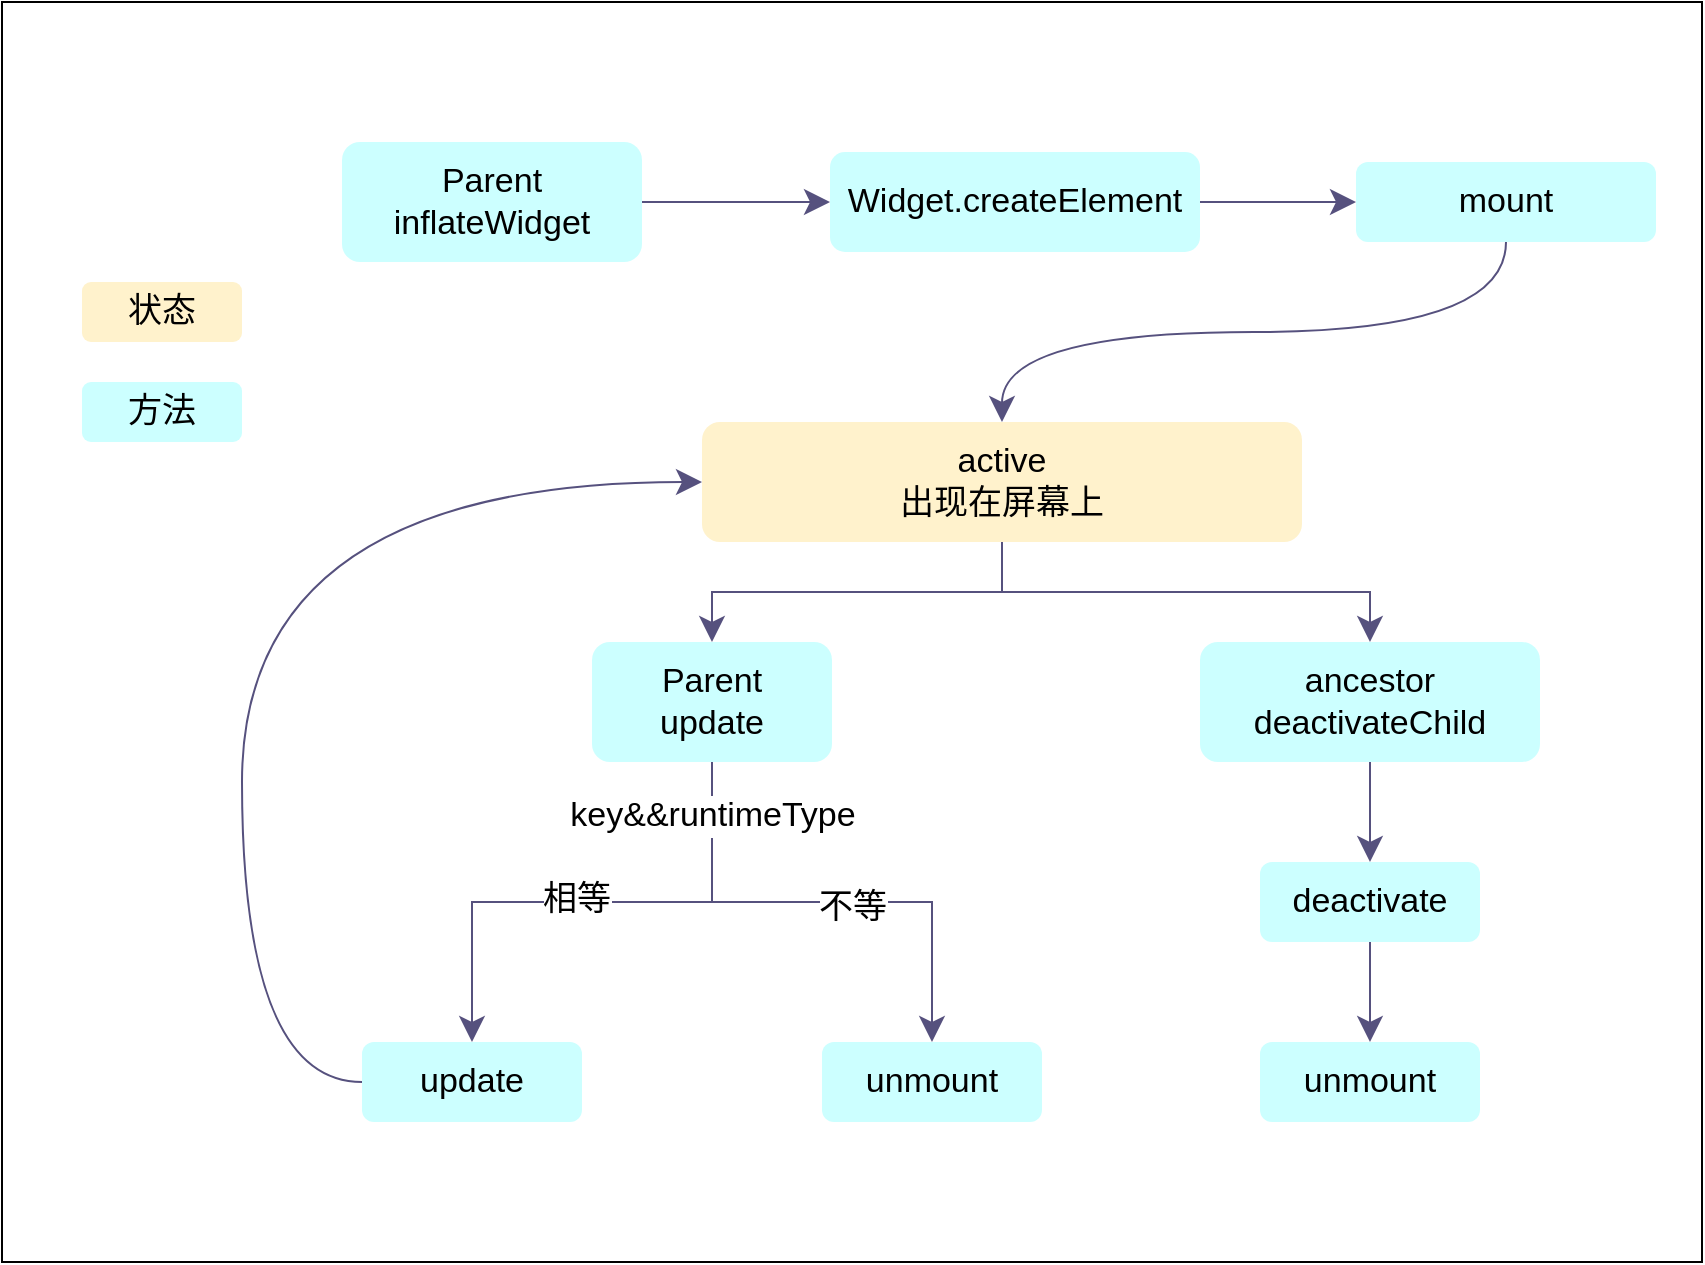 <mxfile version="14.4.2" type="github">
  <diagram id="C5RBs43oDa-KdzZeNtuy" name="Page-1">
    <mxGraphModel dx="2404" dy="1023" grid="1" gridSize="10" guides="1" tooltips="1" connect="1" arrows="1" fold="1" page="1" pageScale="1" pageWidth="827" pageHeight="1169" math="0" shadow="0">
      <root>
        <mxCell id="WIyWlLk6GJQsqaUBKTNV-0" />
        <mxCell id="WIyWlLk6GJQsqaUBKTNV-1" parent="WIyWlLk6GJQsqaUBKTNV-0" />
        <mxCell id="zTuF5t1otfdxW5Cug0PX-0" value="" style="rounded=0;whiteSpace=wrap;html=1;fillColor=none;" vertex="1" parent="WIyWlLk6GJQsqaUBKTNV-1">
          <mxGeometry x="-20" y="490" width="850" height="630" as="geometry" />
        </mxCell>
        <mxCell id="LdH3LGQLJkcm7hxNGWKs-44" style="edgeStyle=orthogonalEdgeStyle;rounded=0;orthogonalLoop=1;jettySize=auto;html=1;exitX=1;exitY=0.5;exitDx=0;exitDy=0;fontSize=17;endSize=10;endArrow=classic;endFill=1;strokeWidth=1;fillColor=#d0cee2;strokeColor=#56517e;" parent="WIyWlLk6GJQsqaUBKTNV-1" source="WIyWlLk6GJQsqaUBKTNV-3" target="LdH3LGQLJkcm7hxNGWKs-0" edge="1">
          <mxGeometry relative="1" as="geometry" />
        </mxCell>
        <mxCell id="WIyWlLk6GJQsqaUBKTNV-3" value="Parent&lt;br style=&quot;font-size: 17px;&quot;&gt;inflateWidget" style="rounded=1;whiteSpace=wrap;html=1;fontSize=17;glass=0;strokeWidth=1;shadow=0;strokeColor=none;fillColor=#CCFFFF;" parent="WIyWlLk6GJQsqaUBKTNV-1" vertex="1">
          <mxGeometry x="150" y="560" width="150" height="60" as="geometry" />
        </mxCell>
        <mxCell id="LdH3LGQLJkcm7hxNGWKs-45" style="edgeStyle=orthogonalEdgeStyle;rounded=0;orthogonalLoop=1;jettySize=auto;html=1;exitX=1;exitY=0.5;exitDx=0;exitDy=0;fontSize=17;endSize=10;endArrow=classic;endFill=1;strokeWidth=1;fillColor=#d0cee2;strokeColor=#56517e;" parent="WIyWlLk6GJQsqaUBKTNV-1" source="LdH3LGQLJkcm7hxNGWKs-0" target="LdH3LGQLJkcm7hxNGWKs-2" edge="1">
          <mxGeometry relative="1" as="geometry" />
        </mxCell>
        <mxCell id="LdH3LGQLJkcm7hxNGWKs-0" value="Widget.createElement" style="rounded=1;whiteSpace=wrap;html=1;fontSize=17;glass=0;strokeWidth=1;shadow=0;strokeColor=none;fillColor=#CCFFFF;" parent="WIyWlLk6GJQsqaUBKTNV-1" vertex="1">
          <mxGeometry x="394" y="565" width="185" height="50" as="geometry" />
        </mxCell>
        <mxCell id="LdH3LGQLJkcm7hxNGWKs-74" style="edgeStyle=orthogonalEdgeStyle;rounded=0;orthogonalLoop=1;jettySize=auto;html=1;exitX=0.5;exitY=1;exitDx=0;exitDy=0;fontSize=17;endSize=10;endArrow=classic;endFill=1;elbow=vertical;curved=1;strokeWidth=1;fillColor=#d0cee2;strokeColor=#56517e;" parent="WIyWlLk6GJQsqaUBKTNV-1" source="LdH3LGQLJkcm7hxNGWKs-2" target="LdH3LGQLJkcm7hxNGWKs-15" edge="1">
          <mxGeometry relative="1" as="geometry" />
        </mxCell>
        <mxCell id="LdH3LGQLJkcm7hxNGWKs-2" value="mount" style="rounded=1;whiteSpace=wrap;html=1;fontSize=17;glass=0;strokeWidth=1;shadow=0;fillColor=#CCFFFF;strokeColor=none;" parent="WIyWlLk6GJQsqaUBKTNV-1" vertex="1">
          <mxGeometry x="657" y="570" width="150" height="40" as="geometry" />
        </mxCell>
        <mxCell id="LdH3LGQLJkcm7hxNGWKs-75" style="edgeStyle=orthogonalEdgeStyle;rounded=0;orthogonalLoop=1;jettySize=auto;html=1;exitX=0.5;exitY=1;exitDx=0;exitDy=0;fontSize=17;endSize=10;endArrow=classic;endFill=1;strokeWidth=1;fillColor=#d0cee2;strokeColor=#56517e;" parent="WIyWlLk6GJQsqaUBKTNV-1" source="LdH3LGQLJkcm7hxNGWKs-15" target="LdH3LGQLJkcm7hxNGWKs-72" edge="1">
          <mxGeometry relative="1" as="geometry" />
        </mxCell>
        <mxCell id="LdH3LGQLJkcm7hxNGWKs-76" style="edgeStyle=orthogonalEdgeStyle;rounded=0;orthogonalLoop=1;jettySize=auto;html=1;exitX=0.5;exitY=1;exitDx=0;exitDy=0;entryX=0.5;entryY=0;entryDx=0;entryDy=0;fontSize=17;endSize=10;endArrow=classic;endFill=1;strokeWidth=1;fillColor=#d0cee2;strokeColor=#56517e;" parent="WIyWlLk6GJQsqaUBKTNV-1" source="LdH3LGQLJkcm7hxNGWKs-15" target="LdH3LGQLJkcm7hxNGWKs-60" edge="1">
          <mxGeometry relative="1" as="geometry" />
        </mxCell>
        <mxCell id="LdH3LGQLJkcm7hxNGWKs-15" value="active&lt;br&gt;出现在屏幕上" style="rounded=1;whiteSpace=wrap;html=1;fontSize=17;fillColor=#fff2cc;strokeColor=none;" parent="WIyWlLk6GJQsqaUBKTNV-1" vertex="1">
          <mxGeometry x="330" y="700" width="300" height="60" as="geometry" />
        </mxCell>
        <mxCell id="LdH3LGQLJkcm7hxNGWKs-64" style="edgeStyle=orthogonalEdgeStyle;rounded=0;orthogonalLoop=1;jettySize=auto;html=1;exitX=0.5;exitY=1;exitDx=0;exitDy=0;entryX=0.5;entryY=0;entryDx=0;entryDy=0;fontSize=17;endSize=10;endArrow=classic;endFill=1;strokeWidth=1;fillColor=#d0cee2;strokeColor=#56517e;" parent="WIyWlLk6GJQsqaUBKTNV-1" source="LdH3LGQLJkcm7hxNGWKs-60" target="LdH3LGQLJkcm7hxNGWKs-61" edge="1">
          <mxGeometry relative="1" as="geometry" />
        </mxCell>
        <mxCell id="LdH3LGQLJkcm7hxNGWKs-60" value="ancestor&lt;br&gt;deactivateChild" style="rounded=1;whiteSpace=wrap;html=1;fontSize=17;strokeColor=none;fillColor=#CCFFFF;" parent="WIyWlLk6GJQsqaUBKTNV-1" vertex="1">
          <mxGeometry x="579" y="810" width="170" height="60" as="geometry" />
        </mxCell>
        <mxCell id="LdH3LGQLJkcm7hxNGWKs-65" style="edgeStyle=orthogonalEdgeStyle;rounded=0;orthogonalLoop=1;jettySize=auto;html=1;exitX=0.5;exitY=1;exitDx=0;exitDy=0;entryX=0.5;entryY=0;entryDx=0;entryDy=0;fontSize=17;endSize=10;endArrow=classic;endFill=1;strokeWidth=1;fillColor=#d0cee2;strokeColor=#56517e;" parent="WIyWlLk6GJQsqaUBKTNV-1" source="LdH3LGQLJkcm7hxNGWKs-61" target="LdH3LGQLJkcm7hxNGWKs-62" edge="1">
          <mxGeometry relative="1" as="geometry" />
        </mxCell>
        <mxCell id="LdH3LGQLJkcm7hxNGWKs-61" value="deactivate" style="rounded=1;whiteSpace=wrap;html=1;fontSize=17;glass=0;strokeWidth=1;shadow=0;strokeColor=none;fillColor=#CCFFFF;" parent="WIyWlLk6GJQsqaUBKTNV-1" vertex="1">
          <mxGeometry x="609" y="920" width="110" height="40" as="geometry" />
        </mxCell>
        <mxCell id="LdH3LGQLJkcm7hxNGWKs-62" value="unmount" style="rounded=1;whiteSpace=wrap;html=1;fontSize=17;glass=0;strokeWidth=1;shadow=0;strokeColor=none;fillColor=#CCFFFF;" parent="WIyWlLk6GJQsqaUBKTNV-1" vertex="1">
          <mxGeometry x="609" y="1010" width="110" height="40" as="geometry" />
        </mxCell>
        <mxCell id="LdH3LGQLJkcm7hxNGWKs-77" style="edgeStyle=orthogonalEdgeStyle;rounded=0;orthogonalLoop=1;jettySize=auto;html=1;exitX=0;exitY=0.5;exitDx=0;exitDy=0;entryX=0;entryY=0.5;entryDx=0;entryDy=0;fontSize=17;endSize=10;endArrow=classic;endFill=1;strokeWidth=1;fillColor=#d0cee2;strokeColor=#56517e;curved=1;" parent="WIyWlLk6GJQsqaUBKTNV-1" source="LdH3LGQLJkcm7hxNGWKs-66" target="LdH3LGQLJkcm7hxNGWKs-15" edge="1">
          <mxGeometry relative="1" as="geometry">
            <Array as="points">
              <mxPoint x="100" y="1030" />
              <mxPoint x="100" y="730" />
            </Array>
          </mxGeometry>
        </mxCell>
        <mxCell id="LdH3LGQLJkcm7hxNGWKs-66" value="update" style="rounded=1;whiteSpace=wrap;html=1;fontSize=17;glass=0;strokeWidth=1;shadow=0;strokeColor=none;fillColor=#CCFFFF;" parent="WIyWlLk6GJQsqaUBKTNV-1" vertex="1">
          <mxGeometry x="160" y="1010" width="110" height="40" as="geometry" />
        </mxCell>
        <mxCell id="LdH3LGQLJkcm7hxNGWKs-78" style="edgeStyle=orthogonalEdgeStyle;rounded=0;orthogonalLoop=1;jettySize=auto;html=1;exitX=0.5;exitY=1;exitDx=0;exitDy=0;entryX=0.5;entryY=0;entryDx=0;entryDy=0;fontSize=17;endSize=10;endArrow=classic;endFill=1;strokeWidth=1;fillColor=#d0cee2;strokeColor=#56517e;" parent="WIyWlLk6GJQsqaUBKTNV-1" source="LdH3LGQLJkcm7hxNGWKs-72" target="LdH3LGQLJkcm7hxNGWKs-66" edge="1">
          <mxGeometry relative="1" as="geometry" />
        </mxCell>
        <mxCell id="LdH3LGQLJkcm7hxNGWKs-81" value="相等" style="edgeLabel;html=1;align=center;verticalAlign=middle;resizable=0;points=[];fontSize=17;" parent="LdH3LGQLJkcm7hxNGWKs-78" vertex="1" connectable="0">
          <mxGeometry x="0.061" y="-1" relative="1" as="geometry">
            <mxPoint as="offset" />
          </mxGeometry>
        </mxCell>
        <mxCell id="LdH3LGQLJkcm7hxNGWKs-79" style="edgeStyle=orthogonalEdgeStyle;rounded=0;orthogonalLoop=1;jettySize=auto;html=1;exitX=0.5;exitY=1;exitDx=0;exitDy=0;fontSize=17;endSize=10;endArrow=classic;endFill=1;strokeWidth=1;fillColor=#d0cee2;strokeColor=#56517e;" parent="WIyWlLk6GJQsqaUBKTNV-1" source="LdH3LGQLJkcm7hxNGWKs-72" target="LdH3LGQLJkcm7hxNGWKs-73" edge="1">
          <mxGeometry relative="1" as="geometry" />
        </mxCell>
        <mxCell id="LdH3LGQLJkcm7hxNGWKs-80" value="key&amp;amp;&amp;amp;runtimeType" style="edgeLabel;html=1;align=center;verticalAlign=middle;resizable=0;points=[];fontSize=17;" parent="LdH3LGQLJkcm7hxNGWKs-79" vertex="1" connectable="0">
          <mxGeometry x="-0.784" relative="1" as="geometry">
            <mxPoint as="offset" />
          </mxGeometry>
        </mxCell>
        <mxCell id="LdH3LGQLJkcm7hxNGWKs-82" value="不等" style="edgeLabel;html=1;align=center;verticalAlign=middle;resizable=0;points=[];fontSize=17;" parent="LdH3LGQLJkcm7hxNGWKs-79" vertex="1" connectable="0">
          <mxGeometry x="0.12" y="-3" relative="1" as="geometry">
            <mxPoint as="offset" />
          </mxGeometry>
        </mxCell>
        <mxCell id="LdH3LGQLJkcm7hxNGWKs-72" value="Parent&lt;br&gt;update" style="rounded=1;whiteSpace=wrap;html=1;fontSize=17;strokeColor=none;fillColor=#CCFFFF;" parent="WIyWlLk6GJQsqaUBKTNV-1" vertex="1">
          <mxGeometry x="275" y="810" width="120" height="60" as="geometry" />
        </mxCell>
        <mxCell id="LdH3LGQLJkcm7hxNGWKs-73" value="unmount" style="rounded=1;whiteSpace=wrap;html=1;fontSize=17;glass=0;strokeWidth=1;shadow=0;strokeColor=none;fillColor=#CCFFFF;" parent="WIyWlLk6GJQsqaUBKTNV-1" vertex="1">
          <mxGeometry x="390" y="1010" width="110" height="40" as="geometry" />
        </mxCell>
        <mxCell id="zTuF5t1otfdxW5Cug0PX-2" value="状态" style="rounded=1;whiteSpace=wrap;html=1;fontSize=17;fillColor=#fff2cc;strokeColor=none;" vertex="1" parent="WIyWlLk6GJQsqaUBKTNV-1">
          <mxGeometry x="20" y="630" width="80" height="30" as="geometry" />
        </mxCell>
        <mxCell id="zTuF5t1otfdxW5Cug0PX-3" value="方法" style="rounded=1;whiteSpace=wrap;html=1;fontSize=17;glass=0;strokeWidth=1;shadow=0;strokeColor=none;fillColor=#CCFFFF;" vertex="1" parent="WIyWlLk6GJQsqaUBKTNV-1">
          <mxGeometry x="20" y="680" width="80" height="30" as="geometry" />
        </mxCell>
      </root>
    </mxGraphModel>
  </diagram>
</mxfile>
